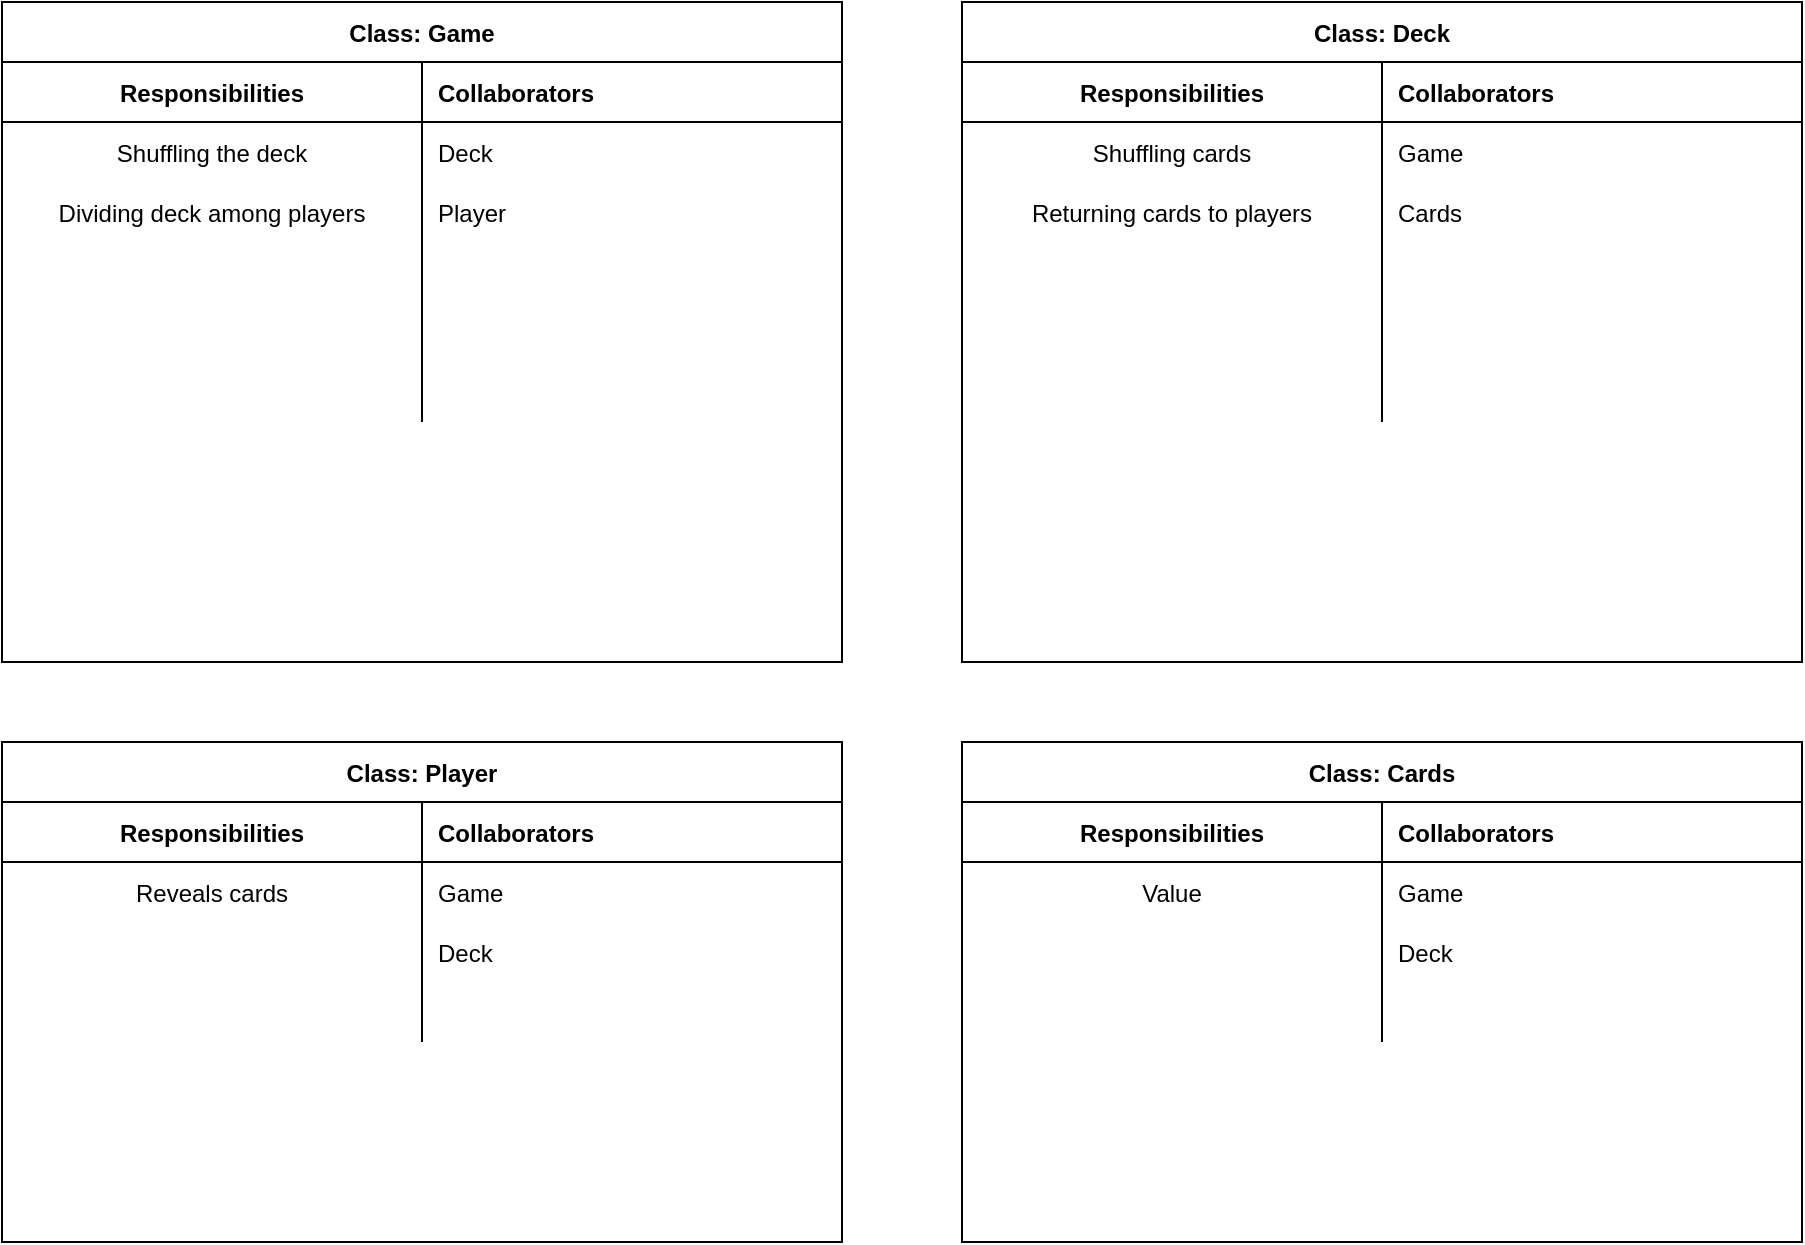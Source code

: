 <mxfile version="13.7.4" type="github"><diagram id="KlkMrUjB54-yha7xFdbM" name="CRC"><mxGraphModel dx="2062" dy="1122" grid="1" gridSize="10" guides="1" tooltips="1" connect="1" arrows="1" fold="1" page="1" pageScale="1" pageWidth="827" pageHeight="1169" math="0" shadow="0"><root><mxCell id="KTcIYfTxOm3ZOwrnjR2g-0"/><mxCell id="KTcIYfTxOm3ZOwrnjR2g-1" parent="KTcIYfTxOm3ZOwrnjR2g-0"/><mxCell id="pktZaZUdvXeM-rkpZ1YX-1" value="Class: Game" style="shape=table;startSize=30;container=1;collapsible=1;childLayout=tableLayout;fixedRows=1;rowLines=0;fontStyle=1;align=center;resizeLast=1;rounded=0;" parent="KTcIYfTxOm3ZOwrnjR2g-1" vertex="1"><mxGeometry x="60" y="170" width="420" height="330" as="geometry"><mxRectangle x="70" y="160" width="110" height="30" as="alternateBounds"/></mxGeometry></mxCell><mxCell id="pktZaZUdvXeM-rkpZ1YX-2" value="" style="shape=partialRectangle;collapsible=0;dropTarget=0;pointerEvents=0;fillColor=none;top=0;left=0;bottom=1;right=0;points=[[0,0.5],[1,0.5]];portConstraint=eastwest;" parent="pktZaZUdvXeM-rkpZ1YX-1" vertex="1"><mxGeometry y="30" width="420" height="30" as="geometry"/></mxCell><mxCell id="pktZaZUdvXeM-rkpZ1YX-3" value="Responsibilities" style="shape=partialRectangle;connectable=0;fillColor=none;top=0;left=0;bottom=0;right=0;fontStyle=1;overflow=hidden;" parent="pktZaZUdvXeM-rkpZ1YX-2" vertex="1"><mxGeometry width="210" height="30" as="geometry"/></mxCell><mxCell id="pktZaZUdvXeM-rkpZ1YX-4" value="Collaborators" style="shape=partialRectangle;connectable=0;fillColor=none;top=0;left=0;bottom=0;right=0;align=left;spacingLeft=6;fontStyle=1;overflow=hidden;" parent="pktZaZUdvXeM-rkpZ1YX-2" vertex="1"><mxGeometry x="210" width="210" height="30" as="geometry"/></mxCell><mxCell id="pktZaZUdvXeM-rkpZ1YX-5" value="" style="shape=partialRectangle;collapsible=0;dropTarget=0;pointerEvents=0;fillColor=none;top=0;left=0;bottom=0;right=0;points=[[0,0.5],[1,0.5]];portConstraint=eastwest;" parent="pktZaZUdvXeM-rkpZ1YX-1" vertex="1"><mxGeometry y="60" width="420" height="30" as="geometry"/></mxCell><mxCell id="pktZaZUdvXeM-rkpZ1YX-6" value="Shuffling the deck" style="shape=partialRectangle;connectable=0;fillColor=none;top=0;left=0;bottom=0;right=0;editable=1;overflow=hidden;labelBackgroundColor=none;labelBorderColor=none;" parent="pktZaZUdvXeM-rkpZ1YX-5" vertex="1"><mxGeometry width="210" height="30" as="geometry"/></mxCell><mxCell id="pktZaZUdvXeM-rkpZ1YX-7" value="Deck" style="shape=partialRectangle;connectable=0;fillColor=none;top=0;left=0;bottom=0;right=0;align=left;spacingLeft=6;overflow=hidden;" parent="pktZaZUdvXeM-rkpZ1YX-5" vertex="1"><mxGeometry x="210" width="210" height="30" as="geometry"/></mxCell><mxCell id="pktZaZUdvXeM-rkpZ1YX-8" style="shape=partialRectangle;collapsible=0;dropTarget=0;pointerEvents=0;fillColor=none;top=0;left=0;bottom=0;right=0;points=[[0,0.5],[1,0.5]];portConstraint=eastwest;perimeterSpacing=4;" parent="pktZaZUdvXeM-rkpZ1YX-1" vertex="1"><mxGeometry y="90" width="420" height="30" as="geometry"/></mxCell><mxCell id="pktZaZUdvXeM-rkpZ1YX-9" value="Dividing deck among players" style="shape=partialRectangle;connectable=0;fillColor=none;top=0;left=0;bottom=0;right=0;editable=1;overflow=hidden;labelBackgroundColor=none;labelBorderColor=none;" parent="pktZaZUdvXeM-rkpZ1YX-8" vertex="1"><mxGeometry width="210" height="30" as="geometry"/></mxCell><mxCell id="pktZaZUdvXeM-rkpZ1YX-10" value="Player" style="shape=partialRectangle;connectable=0;fillColor=none;top=0;left=0;bottom=0;right=0;align=left;spacingLeft=6;overflow=hidden;" parent="pktZaZUdvXeM-rkpZ1YX-8" vertex="1"><mxGeometry x="210" width="210" height="30" as="geometry"/></mxCell><mxCell id="pktZaZUdvXeM-rkpZ1YX-11" value="" style="shape=partialRectangle;collapsible=0;dropTarget=0;pointerEvents=0;fillColor=none;top=0;left=0;bottom=0;right=0;points=[[0,0.5],[1,0.5]];portConstraint=eastwest;" parent="pktZaZUdvXeM-rkpZ1YX-1" vertex="1"><mxGeometry y="120" width="420" height="30" as="geometry"/></mxCell><mxCell id="pktZaZUdvXeM-rkpZ1YX-12" value="" style="shape=partialRectangle;connectable=0;fillColor=none;top=0;left=0;bottom=0;right=0;editable=1;overflow=hidden;labelBackgroundColor=none;labelBorderColor=none;direction=north;" parent="pktZaZUdvXeM-rkpZ1YX-11" vertex="1"><mxGeometry width="210" height="30" as="geometry"/></mxCell><mxCell id="pktZaZUdvXeM-rkpZ1YX-13" value="" style="shape=partialRectangle;connectable=0;fillColor=none;top=0;left=0;bottom=0;right=0;align=left;spacingLeft=6;overflow=hidden;" parent="pktZaZUdvXeM-rkpZ1YX-11" vertex="1"><mxGeometry x="210" width="210" height="30" as="geometry"/></mxCell><mxCell id="pktZaZUdvXeM-rkpZ1YX-14" value="" style="shape=partialRectangle;collapsible=0;dropTarget=0;pointerEvents=0;fillColor=none;top=0;left=0;bottom=0;right=0;points=[[0,0.5],[1,0.5]];portConstraint=eastwest;" parent="pktZaZUdvXeM-rkpZ1YX-1" vertex="1"><mxGeometry y="150" width="420" height="30" as="geometry"/></mxCell><mxCell id="pktZaZUdvXeM-rkpZ1YX-15" value="" style="shape=partialRectangle;connectable=0;fillColor=none;top=0;left=0;bottom=0;right=0;editable=1;overflow=hidden;labelBackgroundColor=none;labelBorderColor=none;" parent="pktZaZUdvXeM-rkpZ1YX-14" vertex="1"><mxGeometry width="210" height="30" as="geometry"/></mxCell><mxCell id="pktZaZUdvXeM-rkpZ1YX-16" value="" style="shape=partialRectangle;connectable=0;fillColor=none;top=0;left=0;bottom=0;right=0;align=left;spacingLeft=6;overflow=hidden;" parent="pktZaZUdvXeM-rkpZ1YX-14" vertex="1"><mxGeometry x="210" width="210" height="30" as="geometry"/></mxCell><mxCell id="pktZaZUdvXeM-rkpZ1YX-17" value="" style="shape=partialRectangle;collapsible=0;dropTarget=0;pointerEvents=0;fillColor=none;top=0;left=0;bottom=0;right=0;points=[[0,0.5],[1,0.5]];portConstraint=eastwest;" parent="pktZaZUdvXeM-rkpZ1YX-1" vertex="1"><mxGeometry y="180" width="420" height="30" as="geometry"/></mxCell><mxCell id="pktZaZUdvXeM-rkpZ1YX-18" value="" style="shape=partialRectangle;connectable=0;fillColor=none;top=0;left=0;bottom=0;right=0;editable=1;overflow=hidden;labelBackgroundColor=none;labelBorderColor=none;" parent="pktZaZUdvXeM-rkpZ1YX-17" vertex="1"><mxGeometry width="210" height="30" as="geometry"/></mxCell><mxCell id="pktZaZUdvXeM-rkpZ1YX-19" value="" style="shape=partialRectangle;connectable=0;fillColor=none;top=0;left=0;bottom=0;right=0;align=left;spacingLeft=6;overflow=hidden;" parent="pktZaZUdvXeM-rkpZ1YX-17" vertex="1"><mxGeometry x="210" width="210" height="30" as="geometry"/></mxCell><mxCell id="xZxt9bFD-Vmrk5I6YX4B-5" value="Class: Deck" style="shape=table;startSize=30;container=1;collapsible=1;childLayout=tableLayout;fixedRows=1;rowLines=0;fontStyle=1;align=center;resizeLast=1;rounded=0;" parent="KTcIYfTxOm3ZOwrnjR2g-1" vertex="1"><mxGeometry x="540" y="170" width="420" height="330" as="geometry"><mxRectangle x="70" y="160" width="110" height="30" as="alternateBounds"/></mxGeometry></mxCell><mxCell id="xZxt9bFD-Vmrk5I6YX4B-9" value="" style="shape=partialRectangle;collapsible=0;dropTarget=0;pointerEvents=0;fillColor=none;top=0;left=0;bottom=1;right=0;points=[[0,0.5],[1,0.5]];portConstraint=eastwest;" parent="xZxt9bFD-Vmrk5I6YX4B-5" vertex="1"><mxGeometry y="30" width="420" height="30" as="geometry"/></mxCell><mxCell id="xZxt9bFD-Vmrk5I6YX4B-10" value="Responsibilities" style="shape=partialRectangle;connectable=0;fillColor=none;top=0;left=0;bottom=0;right=0;fontStyle=1;overflow=hidden;" parent="xZxt9bFD-Vmrk5I6YX4B-9" vertex="1"><mxGeometry width="210" height="30" as="geometry"/></mxCell><mxCell id="xZxt9bFD-Vmrk5I6YX4B-11" value="Collaborators" style="shape=partialRectangle;connectable=0;fillColor=none;top=0;left=0;bottom=0;right=0;align=left;spacingLeft=6;fontStyle=1;overflow=hidden;" parent="xZxt9bFD-Vmrk5I6YX4B-9" vertex="1"><mxGeometry x="210" width="210" height="30" as="geometry"/></mxCell><mxCell id="xZxt9bFD-Vmrk5I6YX4B-15" value="" style="shape=partialRectangle;collapsible=0;dropTarget=0;pointerEvents=0;fillColor=none;top=0;left=0;bottom=0;right=0;points=[[0,0.5],[1,0.5]];portConstraint=eastwest;" parent="xZxt9bFD-Vmrk5I6YX4B-5" vertex="1"><mxGeometry y="60" width="420" height="30" as="geometry"/></mxCell><mxCell id="xZxt9bFD-Vmrk5I6YX4B-16" value="Shuffling cards" style="shape=partialRectangle;connectable=0;fillColor=none;top=0;left=0;bottom=0;right=0;editable=1;overflow=hidden;labelBackgroundColor=none;labelBorderColor=none;" parent="xZxt9bFD-Vmrk5I6YX4B-15" vertex="1"><mxGeometry width="210" height="30" as="geometry"/></mxCell><mxCell id="xZxt9bFD-Vmrk5I6YX4B-17" value="Game" style="shape=partialRectangle;connectable=0;fillColor=none;top=0;left=0;bottom=0;right=0;align=left;spacingLeft=6;overflow=hidden;" parent="xZxt9bFD-Vmrk5I6YX4B-15" vertex="1"><mxGeometry x="210" width="210" height="30" as="geometry"/></mxCell><mxCell id="xZxt9bFD-Vmrk5I6YX4B-43" style="shape=partialRectangle;collapsible=0;dropTarget=0;pointerEvents=0;fillColor=none;top=0;left=0;bottom=0;right=0;points=[[0,0.5],[1,0.5]];portConstraint=eastwest;perimeterSpacing=4;" parent="xZxt9bFD-Vmrk5I6YX4B-5" vertex="1"><mxGeometry y="90" width="420" height="30" as="geometry"/></mxCell><mxCell id="xZxt9bFD-Vmrk5I6YX4B-44" value="Returning cards to players" style="shape=partialRectangle;connectable=0;fillColor=none;top=0;left=0;bottom=0;right=0;editable=1;overflow=hidden;labelBackgroundColor=none;labelBorderColor=none;" parent="xZxt9bFD-Vmrk5I6YX4B-43" vertex="1"><mxGeometry width="210" height="30" as="geometry"/></mxCell><mxCell id="xZxt9bFD-Vmrk5I6YX4B-45" value="Cards" style="shape=partialRectangle;connectable=0;fillColor=none;top=0;left=0;bottom=0;right=0;align=left;spacingLeft=6;overflow=hidden;" parent="xZxt9bFD-Vmrk5I6YX4B-43" vertex="1"><mxGeometry x="210" width="210" height="30" as="geometry"/></mxCell><mxCell id="xZxt9bFD-Vmrk5I6YX4B-34" value="" style="shape=partialRectangle;collapsible=0;dropTarget=0;pointerEvents=0;fillColor=none;top=0;left=0;bottom=0;right=0;points=[[0,0.5],[1,0.5]];portConstraint=eastwest;" parent="xZxt9bFD-Vmrk5I6YX4B-5" vertex="1"><mxGeometry y="120" width="420" height="30" as="geometry"/></mxCell><mxCell id="xZxt9bFD-Vmrk5I6YX4B-35" value="" style="shape=partialRectangle;connectable=0;fillColor=none;top=0;left=0;bottom=0;right=0;editable=1;overflow=hidden;labelBackgroundColor=none;labelBorderColor=none;direction=north;" parent="xZxt9bFD-Vmrk5I6YX4B-34" vertex="1"><mxGeometry width="210" height="30" as="geometry"/></mxCell><mxCell id="xZxt9bFD-Vmrk5I6YX4B-36" value="" style="shape=partialRectangle;connectable=0;fillColor=none;top=0;left=0;bottom=0;right=0;align=left;spacingLeft=6;overflow=hidden;" parent="xZxt9bFD-Vmrk5I6YX4B-34" vertex="1"><mxGeometry x="210" width="210" height="30" as="geometry"/></mxCell><mxCell id="xZxt9bFD-Vmrk5I6YX4B-37" value="" style="shape=partialRectangle;collapsible=0;dropTarget=0;pointerEvents=0;fillColor=none;top=0;left=0;bottom=0;right=0;points=[[0,0.5],[1,0.5]];portConstraint=eastwest;" parent="xZxt9bFD-Vmrk5I6YX4B-5" vertex="1"><mxGeometry y="150" width="420" height="30" as="geometry"/></mxCell><mxCell id="xZxt9bFD-Vmrk5I6YX4B-38" value="" style="shape=partialRectangle;connectable=0;fillColor=none;top=0;left=0;bottom=0;right=0;editable=1;overflow=hidden;labelBackgroundColor=none;labelBorderColor=none;" parent="xZxt9bFD-Vmrk5I6YX4B-37" vertex="1"><mxGeometry width="210" height="30" as="geometry"/></mxCell><mxCell id="xZxt9bFD-Vmrk5I6YX4B-39" value="" style="shape=partialRectangle;connectable=0;fillColor=none;top=0;left=0;bottom=0;right=0;align=left;spacingLeft=6;overflow=hidden;" parent="xZxt9bFD-Vmrk5I6YX4B-37" vertex="1"><mxGeometry x="210" width="210" height="30" as="geometry"/></mxCell><mxCell id="xZxt9bFD-Vmrk5I6YX4B-40" value="" style="shape=partialRectangle;collapsible=0;dropTarget=0;pointerEvents=0;fillColor=none;top=0;left=0;bottom=0;right=0;points=[[0,0.5],[1,0.5]];portConstraint=eastwest;" parent="xZxt9bFD-Vmrk5I6YX4B-5" vertex="1"><mxGeometry y="180" width="420" height="30" as="geometry"/></mxCell><mxCell id="xZxt9bFD-Vmrk5I6YX4B-41" value="" style="shape=partialRectangle;connectable=0;fillColor=none;top=0;left=0;bottom=0;right=0;editable=1;overflow=hidden;labelBackgroundColor=none;labelBorderColor=none;" parent="xZxt9bFD-Vmrk5I6YX4B-40" vertex="1"><mxGeometry width="210" height="30" as="geometry"/></mxCell><mxCell id="xZxt9bFD-Vmrk5I6YX4B-42" value="" style="shape=partialRectangle;connectable=0;fillColor=none;top=0;left=0;bottom=0;right=0;align=left;spacingLeft=6;overflow=hidden;" parent="xZxt9bFD-Vmrk5I6YX4B-40" vertex="1"><mxGeometry x="210" width="210" height="30" as="geometry"/></mxCell><mxCell id="pktZaZUdvXeM-rkpZ1YX-20" value="Class: Player" style="shape=table;startSize=30;container=1;collapsible=1;childLayout=tableLayout;fixedRows=1;rowLines=0;fontStyle=1;align=center;resizeLast=1;rounded=0;" parent="KTcIYfTxOm3ZOwrnjR2g-1" vertex="1"><mxGeometry x="60" y="540" width="420" height="250" as="geometry"><mxRectangle x="70" y="160" width="110" height="30" as="alternateBounds"/></mxGeometry></mxCell><mxCell id="pktZaZUdvXeM-rkpZ1YX-21" value="" style="shape=partialRectangle;collapsible=0;dropTarget=0;pointerEvents=0;fillColor=none;top=0;left=0;bottom=1;right=0;points=[[0,0.5],[1,0.5]];portConstraint=eastwest;" parent="pktZaZUdvXeM-rkpZ1YX-20" vertex="1"><mxGeometry y="30" width="420" height="30" as="geometry"/></mxCell><mxCell id="pktZaZUdvXeM-rkpZ1YX-22" value="Responsibilities" style="shape=partialRectangle;connectable=0;fillColor=none;top=0;left=0;bottom=0;right=0;fontStyle=1;overflow=hidden;" parent="pktZaZUdvXeM-rkpZ1YX-21" vertex="1"><mxGeometry width="210" height="30" as="geometry"/></mxCell><mxCell id="pktZaZUdvXeM-rkpZ1YX-23" value="Collaborators" style="shape=partialRectangle;connectable=0;fillColor=none;top=0;left=0;bottom=0;right=0;align=left;spacingLeft=6;fontStyle=1;overflow=hidden;" parent="pktZaZUdvXeM-rkpZ1YX-21" vertex="1"><mxGeometry x="210" width="210" height="30" as="geometry"/></mxCell><mxCell id="pktZaZUdvXeM-rkpZ1YX-24" value="" style="shape=partialRectangle;collapsible=0;dropTarget=0;pointerEvents=0;fillColor=none;top=0;left=0;bottom=0;right=0;points=[[0,0.5],[1,0.5]];portConstraint=eastwest;" parent="pktZaZUdvXeM-rkpZ1YX-20" vertex="1"><mxGeometry y="60" width="420" height="30" as="geometry"/></mxCell><mxCell id="pktZaZUdvXeM-rkpZ1YX-25" value="Reveals cards" style="shape=partialRectangle;connectable=0;fillColor=none;top=0;left=0;bottom=0;right=0;editable=1;overflow=hidden;labelBackgroundColor=none;labelBorderColor=none;" parent="pktZaZUdvXeM-rkpZ1YX-24" vertex="1"><mxGeometry width="210" height="30" as="geometry"/></mxCell><mxCell id="pktZaZUdvXeM-rkpZ1YX-26" value="Game" style="shape=partialRectangle;connectable=0;fillColor=none;top=0;left=0;bottom=0;right=0;align=left;spacingLeft=6;overflow=hidden;" parent="pktZaZUdvXeM-rkpZ1YX-24" vertex="1"><mxGeometry x="210" width="210" height="30" as="geometry"/></mxCell><mxCell id="pktZaZUdvXeM-rkpZ1YX-27" style="shape=partialRectangle;collapsible=0;dropTarget=0;pointerEvents=0;fillColor=none;top=0;left=0;bottom=0;right=0;points=[[0,0.5],[1,0.5]];portConstraint=eastwest;perimeterSpacing=4;" parent="pktZaZUdvXeM-rkpZ1YX-20" vertex="1"><mxGeometry y="90" width="420" height="30" as="geometry"/></mxCell><mxCell id="pktZaZUdvXeM-rkpZ1YX-28" value="" style="shape=partialRectangle;connectable=0;fillColor=none;top=0;left=0;bottom=0;right=0;editable=1;overflow=hidden;labelBackgroundColor=none;labelBorderColor=none;" parent="pktZaZUdvXeM-rkpZ1YX-27" vertex="1"><mxGeometry width="210" height="30" as="geometry"/></mxCell><mxCell id="pktZaZUdvXeM-rkpZ1YX-29" value="Deck" style="shape=partialRectangle;connectable=0;fillColor=none;top=0;left=0;bottom=0;right=0;align=left;spacingLeft=6;overflow=hidden;" parent="pktZaZUdvXeM-rkpZ1YX-27" vertex="1"><mxGeometry x="210" width="210" height="30" as="geometry"/></mxCell><mxCell id="pktZaZUdvXeM-rkpZ1YX-39" style="shape=partialRectangle;collapsible=0;dropTarget=0;pointerEvents=0;fillColor=none;top=0;left=0;bottom=0;right=0;points=[[0,0.5],[1,0.5]];portConstraint=eastwest;perimeterSpacing=4;" parent="pktZaZUdvXeM-rkpZ1YX-20" vertex="1"><mxGeometry y="120" width="420" height="30" as="geometry"/></mxCell><mxCell id="pktZaZUdvXeM-rkpZ1YX-40" value="" style="shape=partialRectangle;connectable=0;fillColor=none;top=0;left=0;bottom=0;right=0;editable=1;overflow=hidden;labelBackgroundColor=none;labelBorderColor=none;" parent="pktZaZUdvXeM-rkpZ1YX-39" vertex="1"><mxGeometry width="210" height="30" as="geometry"/></mxCell><mxCell id="pktZaZUdvXeM-rkpZ1YX-41" value="" style="shape=partialRectangle;connectable=0;fillColor=none;top=0;left=0;bottom=0;right=0;align=left;spacingLeft=6;overflow=hidden;" parent="pktZaZUdvXeM-rkpZ1YX-39" vertex="1"><mxGeometry x="210" width="210" height="30" as="geometry"/></mxCell><mxCell id="pktZaZUdvXeM-rkpZ1YX-42" value="Class: Cards" style="shape=table;startSize=30;container=1;collapsible=1;childLayout=tableLayout;fixedRows=1;rowLines=0;fontStyle=1;align=center;resizeLast=1;rounded=0;" parent="KTcIYfTxOm3ZOwrnjR2g-1" vertex="1"><mxGeometry x="540" y="540" width="420" height="250" as="geometry"><mxRectangle x="70" y="160" width="110" height="30" as="alternateBounds"/></mxGeometry></mxCell><mxCell id="pktZaZUdvXeM-rkpZ1YX-43" value="" style="shape=partialRectangle;collapsible=0;dropTarget=0;pointerEvents=0;fillColor=none;top=0;left=0;bottom=1;right=0;points=[[0,0.5],[1,0.5]];portConstraint=eastwest;" parent="pktZaZUdvXeM-rkpZ1YX-42" vertex="1"><mxGeometry y="30" width="420" height="30" as="geometry"/></mxCell><mxCell id="pktZaZUdvXeM-rkpZ1YX-44" value="Responsibilities" style="shape=partialRectangle;connectable=0;fillColor=none;top=0;left=0;bottom=0;right=0;fontStyle=1;overflow=hidden;" parent="pktZaZUdvXeM-rkpZ1YX-43" vertex="1"><mxGeometry width="210" height="30" as="geometry"/></mxCell><mxCell id="pktZaZUdvXeM-rkpZ1YX-45" value="Collaborators" style="shape=partialRectangle;connectable=0;fillColor=none;top=0;left=0;bottom=0;right=0;align=left;spacingLeft=6;fontStyle=1;overflow=hidden;" parent="pktZaZUdvXeM-rkpZ1YX-43" vertex="1"><mxGeometry x="210" width="210" height="30" as="geometry"/></mxCell><mxCell id="pktZaZUdvXeM-rkpZ1YX-46" value="" style="shape=partialRectangle;collapsible=0;dropTarget=0;pointerEvents=0;fillColor=none;top=0;left=0;bottom=0;right=0;points=[[0,0.5],[1,0.5]];portConstraint=eastwest;" parent="pktZaZUdvXeM-rkpZ1YX-42" vertex="1"><mxGeometry y="60" width="420" height="30" as="geometry"/></mxCell><mxCell id="pktZaZUdvXeM-rkpZ1YX-47" value="Value" style="shape=partialRectangle;connectable=0;fillColor=none;top=0;left=0;bottom=0;right=0;editable=1;overflow=hidden;labelBackgroundColor=none;labelBorderColor=none;" parent="pktZaZUdvXeM-rkpZ1YX-46" vertex="1"><mxGeometry width="210" height="30" as="geometry"/></mxCell><mxCell id="pktZaZUdvXeM-rkpZ1YX-48" value="Game" style="shape=partialRectangle;connectable=0;fillColor=none;top=0;left=0;bottom=0;right=0;align=left;spacingLeft=6;overflow=hidden;" parent="pktZaZUdvXeM-rkpZ1YX-46" vertex="1"><mxGeometry x="210" width="210" height="30" as="geometry"/></mxCell><mxCell id="pktZaZUdvXeM-rkpZ1YX-49" style="shape=partialRectangle;collapsible=0;dropTarget=0;pointerEvents=0;fillColor=none;top=0;left=0;bottom=0;right=0;points=[[0,0.5],[1,0.5]];portConstraint=eastwest;perimeterSpacing=4;" parent="pktZaZUdvXeM-rkpZ1YX-42" vertex="1"><mxGeometry y="90" width="420" height="30" as="geometry"/></mxCell><mxCell id="pktZaZUdvXeM-rkpZ1YX-50" value="" style="shape=partialRectangle;connectable=0;fillColor=none;top=0;left=0;bottom=0;right=0;editable=1;overflow=hidden;labelBackgroundColor=none;labelBorderColor=none;" parent="pktZaZUdvXeM-rkpZ1YX-49" vertex="1"><mxGeometry width="210" height="30" as="geometry"/></mxCell><mxCell id="pktZaZUdvXeM-rkpZ1YX-51" value="Deck" style="shape=partialRectangle;connectable=0;fillColor=none;top=0;left=0;bottom=0;right=0;align=left;spacingLeft=6;overflow=hidden;" parent="pktZaZUdvXeM-rkpZ1YX-49" vertex="1"><mxGeometry x="210" width="210" height="30" as="geometry"/></mxCell><mxCell id="pktZaZUdvXeM-rkpZ1YX-52" style="shape=partialRectangle;collapsible=0;dropTarget=0;pointerEvents=0;fillColor=none;top=0;left=0;bottom=0;right=0;points=[[0,0.5],[1,0.5]];portConstraint=eastwest;perimeterSpacing=4;" parent="pktZaZUdvXeM-rkpZ1YX-42" vertex="1"><mxGeometry y="120" width="420" height="30" as="geometry"/></mxCell><mxCell id="pktZaZUdvXeM-rkpZ1YX-53" value="" style="shape=partialRectangle;connectable=0;fillColor=none;top=0;left=0;bottom=0;right=0;editable=1;overflow=hidden;labelBackgroundColor=none;labelBorderColor=none;" parent="pktZaZUdvXeM-rkpZ1YX-52" vertex="1"><mxGeometry width="210" height="30" as="geometry"/></mxCell><mxCell id="pktZaZUdvXeM-rkpZ1YX-54" value="" style="shape=partialRectangle;connectable=0;fillColor=none;top=0;left=0;bottom=0;right=0;align=left;spacingLeft=6;overflow=hidden;" parent="pktZaZUdvXeM-rkpZ1YX-52" vertex="1"><mxGeometry x="210" width="210" height="30" as="geometry"/></mxCell></root></mxGraphModel></diagram></mxfile>